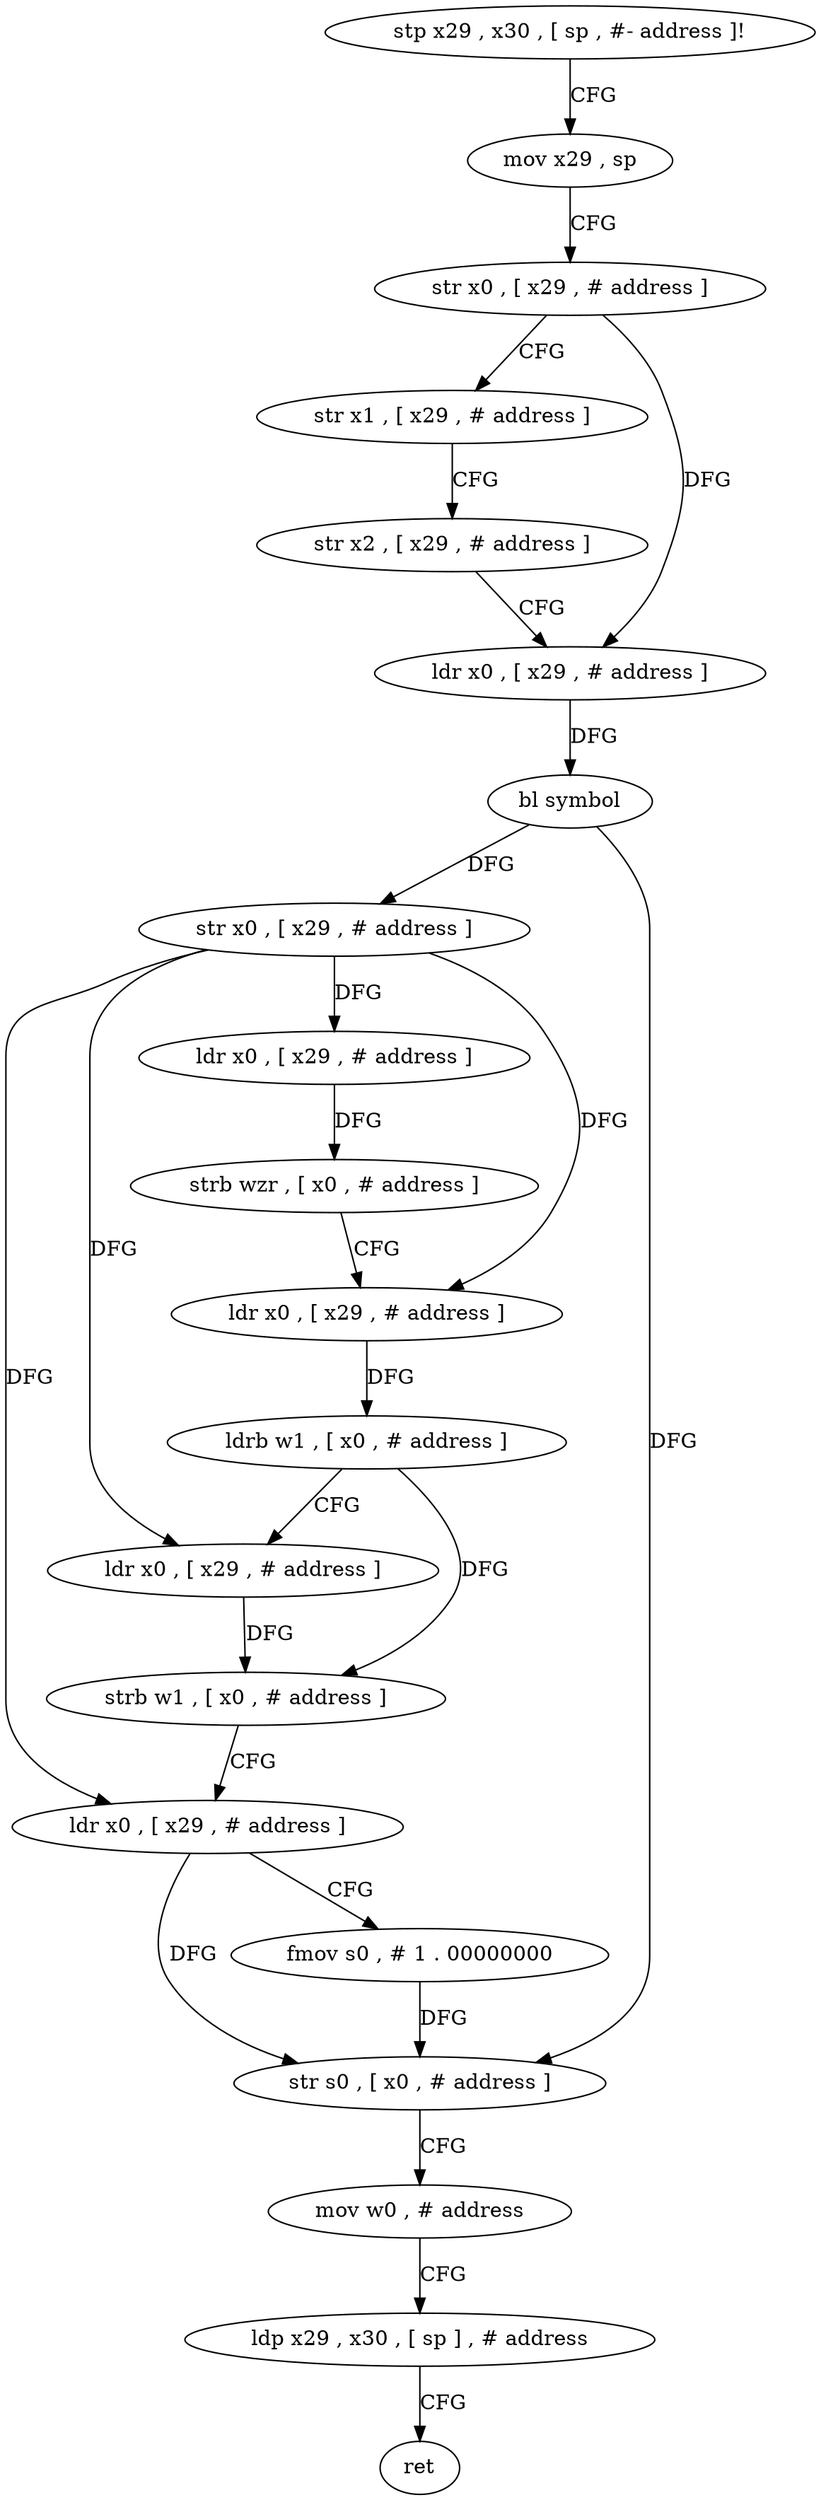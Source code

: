 digraph "func" {
"4276224" [label = "stp x29 , x30 , [ sp , #- address ]!" ]
"4276228" [label = "mov x29 , sp" ]
"4276232" [label = "str x0 , [ x29 , # address ]" ]
"4276236" [label = "str x1 , [ x29 , # address ]" ]
"4276240" [label = "str x2 , [ x29 , # address ]" ]
"4276244" [label = "ldr x0 , [ x29 , # address ]" ]
"4276248" [label = "bl symbol" ]
"4276252" [label = "str x0 , [ x29 , # address ]" ]
"4276256" [label = "ldr x0 , [ x29 , # address ]" ]
"4276260" [label = "strb wzr , [ x0 , # address ]" ]
"4276264" [label = "ldr x0 , [ x29 , # address ]" ]
"4276268" [label = "ldrb w1 , [ x0 , # address ]" ]
"4276272" [label = "ldr x0 , [ x29 , # address ]" ]
"4276276" [label = "strb w1 , [ x0 , # address ]" ]
"4276280" [label = "ldr x0 , [ x29 , # address ]" ]
"4276284" [label = "fmov s0 , # 1 . 00000000" ]
"4276288" [label = "str s0 , [ x0 , # address ]" ]
"4276292" [label = "mov w0 , # address" ]
"4276296" [label = "ldp x29 , x30 , [ sp ] , # address" ]
"4276300" [label = "ret" ]
"4276224" -> "4276228" [ label = "CFG" ]
"4276228" -> "4276232" [ label = "CFG" ]
"4276232" -> "4276236" [ label = "CFG" ]
"4276232" -> "4276244" [ label = "DFG" ]
"4276236" -> "4276240" [ label = "CFG" ]
"4276240" -> "4276244" [ label = "CFG" ]
"4276244" -> "4276248" [ label = "DFG" ]
"4276248" -> "4276252" [ label = "DFG" ]
"4276248" -> "4276288" [ label = "DFG" ]
"4276252" -> "4276256" [ label = "DFG" ]
"4276252" -> "4276264" [ label = "DFG" ]
"4276252" -> "4276272" [ label = "DFG" ]
"4276252" -> "4276280" [ label = "DFG" ]
"4276256" -> "4276260" [ label = "DFG" ]
"4276260" -> "4276264" [ label = "CFG" ]
"4276264" -> "4276268" [ label = "DFG" ]
"4276268" -> "4276272" [ label = "CFG" ]
"4276268" -> "4276276" [ label = "DFG" ]
"4276272" -> "4276276" [ label = "DFG" ]
"4276276" -> "4276280" [ label = "CFG" ]
"4276280" -> "4276284" [ label = "CFG" ]
"4276280" -> "4276288" [ label = "DFG" ]
"4276284" -> "4276288" [ label = "DFG" ]
"4276288" -> "4276292" [ label = "CFG" ]
"4276292" -> "4276296" [ label = "CFG" ]
"4276296" -> "4276300" [ label = "CFG" ]
}
